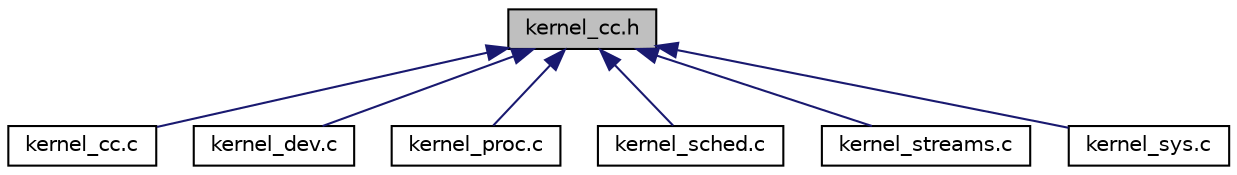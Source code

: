 digraph "kernel_cc.h"
{
  edge [fontname="Helvetica",fontsize="10",labelfontname="Helvetica",labelfontsize="10"];
  node [fontname="Helvetica",fontsize="10",shape=record];
  Node14 [label="kernel_cc.h",height=0.2,width=0.4,color="black", fillcolor="grey75", style="filled", fontcolor="black"];
  Node14 -> Node15 [dir="back",color="midnightblue",fontsize="10",style="solid",fontname="Helvetica"];
  Node15 [label="kernel_cc.c",height=0.2,width=0.4,color="black", fillcolor="white", style="filled",URL="$kernel__cc_8c.html",tooltip="The implementation for concurrency control . "];
  Node14 -> Node16 [dir="back",color="midnightblue",fontsize="10",style="solid",fontname="Helvetica"];
  Node16 [label="kernel_dev.c",height=0.2,width=0.4,color="black", fillcolor="white", style="filled",URL="$kernel__dev_8c_source.html"];
  Node14 -> Node17 [dir="back",color="midnightblue",fontsize="10",style="solid",fontname="Helvetica"];
  Node17 [label="kernel_proc.c",height=0.2,width=0.4,color="black", fillcolor="white", style="filled",URL="$kernel__proc_8c_source.html"];
  Node14 -> Node18 [dir="back",color="midnightblue",fontsize="10",style="solid",fontname="Helvetica"];
  Node18 [label="kernel_sched.c",height=0.2,width=0.4,color="black", fillcolor="white", style="filled",URL="$kernel__sched_8c_source.html"];
  Node14 -> Node19 [dir="back",color="midnightblue",fontsize="10",style="solid",fontname="Helvetica"];
  Node19 [label="kernel_streams.c",height=0.2,width=0.4,color="black", fillcolor="white", style="filled",URL="$kernel__streams_8c_source.html"];
  Node14 -> Node20 [dir="back",color="midnightblue",fontsize="10",style="solid",fontname="Helvetica"];
  Node20 [label="kernel_sys.c",height=0.2,width=0.4,color="black", fillcolor="white", style="filled",URL="$kernel__sys_8c_source.html"];
}
